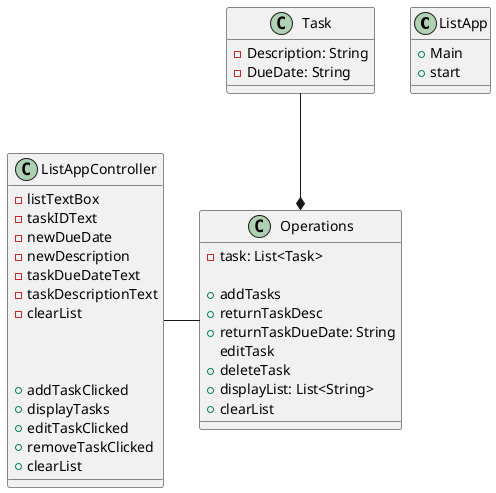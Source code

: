 @startuml
'https://plantuml.com/sequence-diagram
class ListApp{
+Main
+start
}
class ListAppController{
-listTextBox
-taskIDText
-newDueDate
-newDescription
-taskDueDateText
-taskDescriptionText
-clearList



+addTaskClicked
+displayTasks
+editTaskClicked
+removeTaskClicked
+clearList



}

class Operations{
-task: List<Task>

+addTasks
+returnTaskDesc
+returnTaskDueDate: String
editTask
+deleteTask
+displayList: List<String>
+clearList
}

class Task {
-Description: String
-DueDate: String
}

ListAppController - Operations
Task --* Operations
@enduml